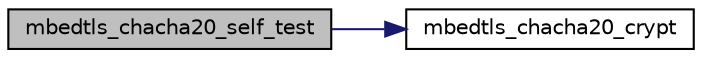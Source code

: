 digraph "mbedtls_chacha20_self_test"
{
 // LATEX_PDF_SIZE
  edge [fontname="Helvetica",fontsize="10",labelfontname="Helvetica",labelfontsize="10"];
  node [fontname="Helvetica",fontsize="10",shape=record];
  rankdir="LR";
  Node1 [label="mbedtls_chacha20_self_test",height=0.2,width=0.4,color="black", fillcolor="grey75", style="filled", fontcolor="black",tooltip="The ChaCha20 checkup routine."];
  Node1 -> Node2 [color="midnightblue",fontsize="10",style="solid",fontname="Helvetica"];
  Node2 [label="mbedtls_chacha20_crypt",height=0.2,width=0.4,color="black", fillcolor="white", style="filled",URL="$d5/dd7/chacha20_8c.html#acab9c44858556bfc5f3d276d949266b5",tooltip="This function encrypts or decrypts data with ChaCha20 and the given key and nonce."];
}
